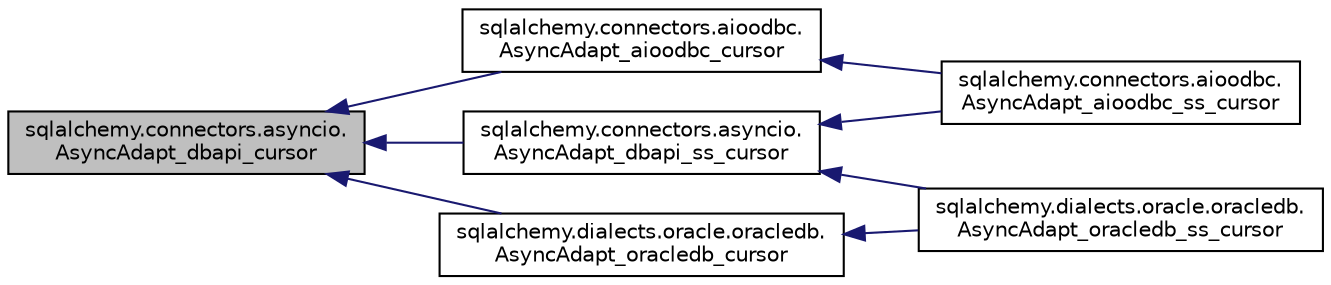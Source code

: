 digraph "sqlalchemy.connectors.asyncio.AsyncAdapt_dbapi_cursor"
{
 // LATEX_PDF_SIZE
  edge [fontname="Helvetica",fontsize="10",labelfontname="Helvetica",labelfontsize="10"];
  node [fontname="Helvetica",fontsize="10",shape=record];
  rankdir="LR";
  Node1 [label="sqlalchemy.connectors.asyncio.\lAsyncAdapt_dbapi_cursor",height=0.2,width=0.4,color="black", fillcolor="grey75", style="filled", fontcolor="black",tooltip=" "];
  Node1 -> Node2 [dir="back",color="midnightblue",fontsize="10",style="solid",fontname="Helvetica"];
  Node2 [label="sqlalchemy.connectors.aioodbc.\lAsyncAdapt_aioodbc_cursor",height=0.2,width=0.4,color="black", fillcolor="white", style="filled",URL="$classsqlalchemy_1_1connectors_1_1aioodbc_1_1AsyncAdapt__aioodbc__cursor.html",tooltip=" "];
  Node2 -> Node3 [dir="back",color="midnightblue",fontsize="10",style="solid",fontname="Helvetica"];
  Node3 [label="sqlalchemy.connectors.aioodbc.\lAsyncAdapt_aioodbc_ss_cursor",height=0.2,width=0.4,color="black", fillcolor="white", style="filled",URL="$classsqlalchemy_1_1connectors_1_1aioodbc_1_1AsyncAdapt__aioodbc__ss__cursor.html",tooltip=" "];
  Node1 -> Node4 [dir="back",color="midnightblue",fontsize="10",style="solid",fontname="Helvetica"];
  Node4 [label="sqlalchemy.connectors.asyncio.\lAsyncAdapt_dbapi_ss_cursor",height=0.2,width=0.4,color="black", fillcolor="white", style="filled",URL="$classsqlalchemy_1_1connectors_1_1asyncio_1_1AsyncAdapt__dbapi__ss__cursor.html",tooltip=" "];
  Node4 -> Node3 [dir="back",color="midnightblue",fontsize="10",style="solid",fontname="Helvetica"];
  Node4 -> Node5 [dir="back",color="midnightblue",fontsize="10",style="solid",fontname="Helvetica"];
  Node5 [label="sqlalchemy.dialects.oracle.oracledb.\lAsyncAdapt_oracledb_ss_cursor",height=0.2,width=0.4,color="black", fillcolor="white", style="filled",URL="$classsqlalchemy_1_1dialects_1_1oracle_1_1oracledb_1_1AsyncAdapt__oracledb__ss__cursor.html",tooltip=" "];
  Node1 -> Node6 [dir="back",color="midnightblue",fontsize="10",style="solid",fontname="Helvetica"];
  Node6 [label="sqlalchemy.dialects.oracle.oracledb.\lAsyncAdapt_oracledb_cursor",height=0.2,width=0.4,color="black", fillcolor="white", style="filled",URL="$classsqlalchemy_1_1dialects_1_1oracle_1_1oracledb_1_1AsyncAdapt__oracledb__cursor.html",tooltip=" "];
  Node6 -> Node5 [dir="back",color="midnightblue",fontsize="10",style="solid",fontname="Helvetica"];
}
